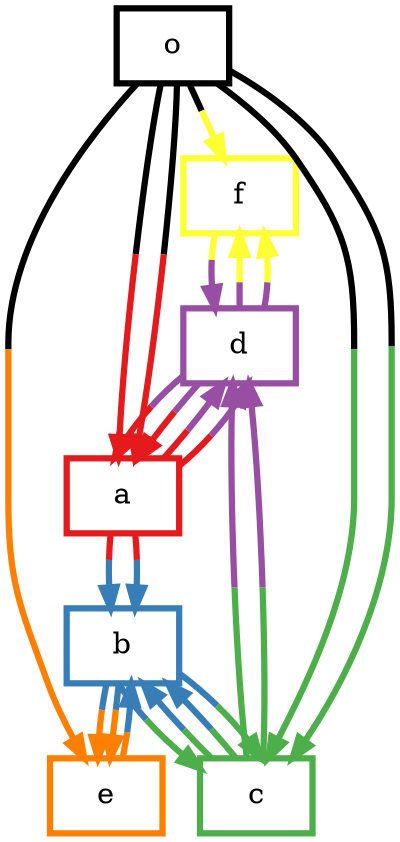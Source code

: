 digraph barS {
	{
		rank=same
	6 [shape=box,penwidth=3,colorscheme=set19,color=502113071,label="o"]
	}
	{
		rank=same
	}
	5 [shape=box,penwidth=3,colorscheme=set19,color=6,label="f"]
	4 [shape=box,penwidth=3,colorscheme=set19,color=5,label="e"]
	3 [shape=box,penwidth=3,colorscheme=set19,color=4,label="d"]
	2 [shape=box,penwidth=3,colorscheme=set19,color=3,label="c"]
	1 [shape=box,penwidth=3,colorscheme=set19,color=2,label="b"]
	0 [shape=box,penwidth=3,colorscheme=set19,color=1,label="a"]
	6 -> 0 [penwidth=3,colorscheme=set19,color="502113071;0.5:1"]
	6 -> 2 [penwidth=3,colorscheme=set19,color="502113071;0.5:3"]
	6 -> 2 [penwidth=3,colorscheme=set19,color="502113071;0.5:3"]
	6 -> 0 [penwidth=3,colorscheme=set19,color="502113071;0.5:1"]
	6 -> 4 [penwidth=3,colorscheme=set19,color="502113071;0.5:5"]
	6 -> 5 [penwidth=3,colorscheme=set19,color="502113071;0.5:6"]
	5 -> 3 [penwidth=3,colorscheme=set19,color="6;0.5:4"]
	4 -> 1 [penwidth=3,colorscheme=set19,color="5;0.5:2"]
	3 -> 0 [penwidth=3,colorscheme=set19,color="4;0.5:1"]
	3 -> 5 [penwidth=3,colorscheme=set19,color="4;0.5:6"]
	3 -> 5 [penwidth=3,colorscheme=set19,color="4;0.5:6"]
	3 -> 0 [penwidth=3,colorscheme=set19,color="4;0.5:1"]
	2 -> 3 [penwidth=3,colorscheme=set19,color="3;0.5:4"]
	2 -> 1 [penwidth=3,colorscheme=set19,color="3;0.5:2"]
	2 -> 1 [penwidth=3,colorscheme=set19,color="3;0.5:2"]
	2 -> 3 [penwidth=3,colorscheme=set19,color="3;0.5:4"]
	1 -> 2 [penwidth=3,colorscheme=set19,color="2;0.5:3"]
	1 -> 4 [penwidth=3,colorscheme=set19,color="2;0.5:5"]
	1 -> 4 [penwidth=3,colorscheme=set19,color="2;0.5:5"]
	1 -> 2 [penwidth=3,colorscheme=set19,color="2;0.5:3"]
	0 -> 1 [penwidth=3,colorscheme=set19,color="1;0.5:2"]
	0 -> 3 [penwidth=3,colorscheme=set19,color="1;0.5:4"]
	0 -> 3 [penwidth=3,colorscheme=set19,color="1;0.5:4"]
	0 -> 1 [penwidth=3,colorscheme=set19,color="1;0.5:2"]
}
